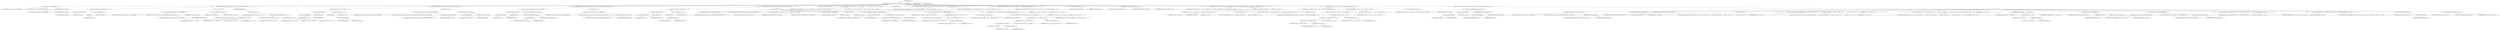 digraph "execute" {  
"76" [label = <(METHOD,execute)<SUB>81</SUB>> ]
"10" [label = <(PARAM,this)<SUB>81</SUB>> ]
"77" [label = <(BLOCK,&lt;empty&gt;,&lt;empty&gt;)<SUB>81</SUB>> ]
"78" [label = <(log,log(&quot;P4Label exec:&quot;, Project.MSG_INFO))<SUB>82</SUB>> ]
"9" [label = <(IDENTIFIER,this,log(&quot;P4Label exec:&quot;, Project.MSG_INFO))<SUB>82</SUB>> ]
"79" [label = <(LITERAL,&quot;P4Label exec:&quot;,log(&quot;P4Label exec:&quot;, Project.MSG_INFO))<SUB>82</SUB>> ]
"80" [label = <(&lt;operator&gt;.fieldAccess,Project.MSG_INFO)<SUB>82</SUB>> ]
"81" [label = <(IDENTIFIER,Project,log(&quot;P4Label exec:&quot;, Project.MSG_INFO))<SUB>82</SUB>> ]
"82" [label = <(FIELD_IDENTIFIER,MSG_INFO,MSG_INFO)<SUB>82</SUB>> ]
"83" [label = <(CONTROL_STRUCTURE,if (P4View == null || P4View.length() &lt; 1),if (P4View == null || P4View.length() &lt; 1))<SUB>84</SUB>> ]
"84" [label = <(&lt;operator&gt;.logicalOr,P4View == null || P4View.length() &lt; 1)<SUB>84</SUB>> ]
"85" [label = <(&lt;operator&gt;.equals,P4View == null)<SUB>84</SUB>> ]
"86" [label = <(IDENTIFIER,P4View,P4View == null)<SUB>84</SUB>> ]
"87" [label = <(LITERAL,null,P4View == null)<SUB>84</SUB>> ]
"88" [label = <(&lt;operator&gt;.lessThan,P4View.length() &lt; 1)<SUB>84</SUB>> ]
"89" [label = <(length,length())<SUB>84</SUB>> ]
"90" [label = <(IDENTIFIER,P4View,length())<SUB>84</SUB>> ]
"91" [label = <(LITERAL,1,P4View.length() &lt; 1)<SUB>84</SUB>> ]
"92" [label = <(BLOCK,&lt;empty&gt;,&lt;empty&gt;)<SUB>84</SUB>> ]
"93" [label = <(log,log(&quot;View not set, assuming //depot/...&quot;, Project.MSG_WARN))<SUB>85</SUB>> ]
"11" [label = <(IDENTIFIER,this,log(&quot;View not set, assuming //depot/...&quot;, Project.MSG_WARN))<SUB>85</SUB>> ]
"94" [label = <(LITERAL,&quot;View not set, assuming //depot/...&quot;,log(&quot;View not set, assuming //depot/...&quot;, Project.MSG_WARN))<SUB>85</SUB>> ]
"95" [label = <(&lt;operator&gt;.fieldAccess,Project.MSG_WARN)<SUB>85</SUB>> ]
"96" [label = <(IDENTIFIER,Project,log(&quot;View not set, assuming //depot/...&quot;, Project.MSG_WARN))<SUB>85</SUB>> ]
"97" [label = <(FIELD_IDENTIFIER,MSG_WARN,MSG_WARN)<SUB>85</SUB>> ]
"98" [label = <(&lt;operator&gt;.assignment,P4View = &quot;//depot/...&quot;)<SUB>86</SUB>> ]
"99" [label = <(IDENTIFIER,P4View,P4View = &quot;//depot/...&quot;)<SUB>86</SUB>> ]
"100" [label = <(LITERAL,&quot;//depot/...&quot;,P4View = &quot;//depot/...&quot;)<SUB>86</SUB>> ]
"101" [label = <(CONTROL_STRUCTURE,else,else)<SUB>87</SUB>> ]
"102" [label = <(BLOCK,&lt;empty&gt;,&lt;empty&gt;)<SUB>87</SUB>> ]
"103" [label = <(&lt;operator&gt;.assignment,P4View = replace(P4View, &quot;:&quot;, &quot;\n\t&quot;))<SUB>88</SUB>> ]
"104" [label = <(IDENTIFIER,P4View,P4View = replace(P4View, &quot;:&quot;, &quot;\n\t&quot;))<SUB>88</SUB>> ]
"105" [label = <(replace,replace(P4View, &quot;:&quot;, &quot;\n\t&quot;))<SUB>88</SUB>> ]
"106" [label = <(IDENTIFIER,StringUtils,replace(P4View, &quot;:&quot;, &quot;\n\t&quot;))<SUB>88</SUB>> ]
"107" [label = <(IDENTIFIER,P4View,replace(P4View, &quot;:&quot;, &quot;\n\t&quot;))<SUB>88</SUB>> ]
"108" [label = <(LITERAL,&quot;:&quot;,replace(P4View, &quot;:&quot;, &quot;\n\t&quot;))<SUB>88</SUB>> ]
"109" [label = <(LITERAL,&quot;\n\t&quot;,replace(P4View, &quot;:&quot;, &quot;\n\t&quot;))<SUB>88</SUB>> ]
"110" [label = <(&lt;operator&gt;.assignment,P4View = replace(P4View, &quot;;&quot;, &quot;\n\t&quot;))<SUB>89</SUB>> ]
"111" [label = <(IDENTIFIER,P4View,P4View = replace(P4View, &quot;;&quot;, &quot;\n\t&quot;))<SUB>89</SUB>> ]
"112" [label = <(replace,replace(P4View, &quot;;&quot;, &quot;\n\t&quot;))<SUB>89</SUB>> ]
"113" [label = <(IDENTIFIER,StringUtils,replace(P4View, &quot;;&quot;, &quot;\n\t&quot;))<SUB>89</SUB>> ]
"114" [label = <(IDENTIFIER,P4View,replace(P4View, &quot;;&quot;, &quot;\n\t&quot;))<SUB>89</SUB>> ]
"115" [label = <(LITERAL,&quot;;&quot;,replace(P4View, &quot;;&quot;, &quot;\n\t&quot;))<SUB>89</SUB>> ]
"116" [label = <(LITERAL,&quot;\n\t&quot;,replace(P4View, &quot;;&quot;, &quot;\n\t&quot;))<SUB>89</SUB>> ]
"117" [label = <(CONTROL_STRUCTURE,if (desc == null || desc.length() &lt; 1),if (desc == null || desc.length() &lt; 1))<SUB>92</SUB>> ]
"118" [label = <(&lt;operator&gt;.logicalOr,desc == null || desc.length() &lt; 1)<SUB>92</SUB>> ]
"119" [label = <(&lt;operator&gt;.equals,desc == null)<SUB>92</SUB>> ]
"120" [label = <(&lt;operator&gt;.fieldAccess,this.desc)<SUB>92</SUB>> ]
"121" [label = <(IDENTIFIER,this,desc == null)<SUB>92</SUB>> ]
"122" [label = <(FIELD_IDENTIFIER,desc,desc)<SUB>92</SUB>> ]
"123" [label = <(LITERAL,null,desc == null)<SUB>92</SUB>> ]
"124" [label = <(&lt;operator&gt;.lessThan,desc.length() &lt; 1)<SUB>92</SUB>> ]
"125" [label = <(length,desc.length())<SUB>92</SUB>> ]
"126" [label = <(&lt;operator&gt;.fieldAccess,this.desc)<SUB>92</SUB>> ]
"127" [label = <(IDENTIFIER,this,desc.length())<SUB>92</SUB>> ]
"128" [label = <(FIELD_IDENTIFIER,desc,desc)<SUB>92</SUB>> ]
"129" [label = <(LITERAL,1,desc.length() &lt; 1)<SUB>92</SUB>> ]
"130" [label = <(BLOCK,&lt;empty&gt;,&lt;empty&gt;)<SUB>92</SUB>> ]
"131" [label = <(log,log(&quot;Label Description not set, assuming 'AntLabel'&quot;, Project.MSG_WARN))<SUB>93</SUB>> ]
"12" [label = <(IDENTIFIER,this,log(&quot;Label Description not set, assuming 'AntLabel'&quot;, Project.MSG_WARN))<SUB>93</SUB>> ]
"132" [label = <(LITERAL,&quot;Label Description not set, assuming 'AntLabel'&quot;,log(&quot;Label Description not set, assuming 'AntLabel'&quot;, Project.MSG_WARN))<SUB>93</SUB>> ]
"133" [label = <(&lt;operator&gt;.fieldAccess,Project.MSG_WARN)<SUB>94</SUB>> ]
"134" [label = <(IDENTIFIER,Project,log(&quot;Label Description not set, assuming 'AntLabel'&quot;, Project.MSG_WARN))<SUB>94</SUB>> ]
"135" [label = <(FIELD_IDENTIFIER,MSG_WARN,MSG_WARN)<SUB>94</SUB>> ]
"136" [label = <(&lt;operator&gt;.assignment,this.desc = &quot;AntLabel&quot;)<SUB>95</SUB>> ]
"137" [label = <(&lt;operator&gt;.fieldAccess,this.desc)<SUB>95</SUB>> ]
"138" [label = <(IDENTIFIER,this,this.desc = &quot;AntLabel&quot;)<SUB>95</SUB>> ]
"139" [label = <(FIELD_IDENTIFIER,desc,desc)<SUB>95</SUB>> ]
"140" [label = <(LITERAL,&quot;AntLabel&quot;,this.desc = &quot;AntLabel&quot;)<SUB>95</SUB>> ]
"141" [label = <(CONTROL_STRUCTURE,if (lock != null &amp;&amp; !lock.equalsIgnoreCase(&quot;locked&quot;)),if (lock != null &amp;&amp; !lock.equalsIgnoreCase(&quot;locked&quot;)))<SUB>98</SUB>> ]
"142" [label = <(&lt;operator&gt;.logicalAnd,lock != null &amp;&amp; !lock.equalsIgnoreCase(&quot;locked&quot;))<SUB>98</SUB>> ]
"143" [label = <(&lt;operator&gt;.notEquals,lock != null)<SUB>98</SUB>> ]
"144" [label = <(&lt;operator&gt;.fieldAccess,this.lock)<SUB>98</SUB>> ]
"145" [label = <(IDENTIFIER,this,lock != null)<SUB>98</SUB>> ]
"146" [label = <(FIELD_IDENTIFIER,lock,lock)<SUB>98</SUB>> ]
"147" [label = <(LITERAL,null,lock != null)<SUB>98</SUB>> ]
"148" [label = <(&lt;operator&gt;.logicalNot,!lock.equalsIgnoreCase(&quot;locked&quot;))<SUB>98</SUB>> ]
"149" [label = <(equalsIgnoreCase,lock.equalsIgnoreCase(&quot;locked&quot;))<SUB>98</SUB>> ]
"150" [label = <(&lt;operator&gt;.fieldAccess,this.lock)<SUB>98</SUB>> ]
"151" [label = <(IDENTIFIER,this,lock.equalsIgnoreCase(&quot;locked&quot;))<SUB>98</SUB>> ]
"152" [label = <(FIELD_IDENTIFIER,lock,lock)<SUB>98</SUB>> ]
"153" [label = <(LITERAL,&quot;locked&quot;,lock.equalsIgnoreCase(&quot;locked&quot;))<SUB>98</SUB>> ]
"154" [label = <(BLOCK,&lt;empty&gt;,&lt;empty&gt;)<SUB>98</SUB>> ]
"155" [label = <(log,log(&quot;lock attribute invalid - ignoring&quot;, Project.MSG_WARN))<SUB>99</SUB>> ]
"13" [label = <(IDENTIFIER,this,log(&quot;lock attribute invalid - ignoring&quot;, Project.MSG_WARN))<SUB>99</SUB>> ]
"156" [label = <(LITERAL,&quot;lock attribute invalid - ignoring&quot;,log(&quot;lock attribute invalid - ignoring&quot;, Project.MSG_WARN))<SUB>99</SUB>> ]
"157" [label = <(&lt;operator&gt;.fieldAccess,Project.MSG_WARN)<SUB>99</SUB>> ]
"158" [label = <(IDENTIFIER,Project,log(&quot;lock attribute invalid - ignoring&quot;, Project.MSG_WARN))<SUB>99</SUB>> ]
"159" [label = <(FIELD_IDENTIFIER,MSG_WARN,MSG_WARN)<SUB>99</SUB>> ]
"160" [label = <(CONTROL_STRUCTURE,if (name == null || name.length() &lt; 1),if (name == null || name.length() &lt; 1))<SUB>102</SUB>> ]
"161" [label = <(&lt;operator&gt;.logicalOr,name == null || name.length() &lt; 1)<SUB>102</SUB>> ]
"162" [label = <(&lt;operator&gt;.equals,name == null)<SUB>102</SUB>> ]
"163" [label = <(&lt;operator&gt;.fieldAccess,this.name)<SUB>102</SUB>> ]
"164" [label = <(IDENTIFIER,this,name == null)<SUB>102</SUB>> ]
"165" [label = <(FIELD_IDENTIFIER,name,name)<SUB>102</SUB>> ]
"166" [label = <(LITERAL,null,name == null)<SUB>102</SUB>> ]
"167" [label = <(&lt;operator&gt;.lessThan,name.length() &lt; 1)<SUB>102</SUB>> ]
"168" [label = <(length,name.length())<SUB>102</SUB>> ]
"169" [label = <(&lt;operator&gt;.fieldAccess,this.name)<SUB>102</SUB>> ]
"170" [label = <(IDENTIFIER,this,name.length())<SUB>102</SUB>> ]
"171" [label = <(FIELD_IDENTIFIER,name,name)<SUB>102</SUB>> ]
"172" [label = <(LITERAL,1,name.length() &lt; 1)<SUB>102</SUB>> ]
"173" [label = <(BLOCK,&lt;empty&gt;,&lt;empty&gt;)<SUB>102</SUB>> ]
"15" [label = <(LOCAL,SimpleDateFormat formatter: java.text.SimpleDateFormat)> ]
"174" [label = <(&lt;operator&gt;.assignment,SimpleDateFormat formatter = new SimpleDateFormat(&quot;yyyy.MM.dd-hh:mm&quot;))<SUB>103</SUB>> ]
"175" [label = <(IDENTIFIER,formatter,SimpleDateFormat formatter = new SimpleDateFormat(&quot;yyyy.MM.dd-hh:mm&quot;))<SUB>103</SUB>> ]
"176" [label = <(&lt;operator&gt;.alloc,new SimpleDateFormat(&quot;yyyy.MM.dd-hh:mm&quot;))<SUB>104</SUB>> ]
"177" [label = <(&lt;init&gt;,new SimpleDateFormat(&quot;yyyy.MM.dd-hh:mm&quot;))<SUB>104</SUB>> ]
"14" [label = <(IDENTIFIER,formatter,new SimpleDateFormat(&quot;yyyy.MM.dd-hh:mm&quot;))<SUB>103</SUB>> ]
"178" [label = <(LITERAL,&quot;yyyy.MM.dd-hh:mm&quot;,new SimpleDateFormat(&quot;yyyy.MM.dd-hh:mm&quot;))<SUB>104</SUB>> ]
"17" [label = <(LOCAL,Date now: java.util.Date)> ]
"179" [label = <(&lt;operator&gt;.assignment,Date now = new Date())<SUB>105</SUB>> ]
"180" [label = <(IDENTIFIER,now,Date now = new Date())<SUB>105</SUB>> ]
"181" [label = <(&lt;operator&gt;.alloc,new Date())<SUB>105</SUB>> ]
"182" [label = <(&lt;init&gt;,new Date())<SUB>105</SUB>> ]
"16" [label = <(IDENTIFIER,now,new Date())<SUB>105</SUB>> ]
"183" [label = <(&lt;operator&gt;.assignment,this.name = &quot;AntLabel-&quot; + formatter.format(now))<SUB>106</SUB>> ]
"184" [label = <(&lt;operator&gt;.fieldAccess,this.name)<SUB>106</SUB>> ]
"185" [label = <(IDENTIFIER,this,this.name = &quot;AntLabel-&quot; + formatter.format(now))<SUB>106</SUB>> ]
"186" [label = <(FIELD_IDENTIFIER,name,name)<SUB>106</SUB>> ]
"187" [label = <(&lt;operator&gt;.addition,&quot;AntLabel-&quot; + formatter.format(now))<SUB>106</SUB>> ]
"188" [label = <(LITERAL,&quot;AntLabel-&quot;,&quot;AntLabel-&quot; + formatter.format(now))<SUB>106</SUB>> ]
"189" [label = <(format,formatter.format(now))<SUB>106</SUB>> ]
"190" [label = <(IDENTIFIER,formatter,formatter.format(now))<SUB>106</SUB>> ]
"191" [label = <(IDENTIFIER,now,formatter.format(now))<SUB>106</SUB>> ]
"192" [label = <(log,log(&quot;name not set, assuming '&quot; + name + &quot;'&quot;, Project.MSG_WARN))<SUB>107</SUB>> ]
"18" [label = <(IDENTIFIER,this,log(&quot;name not set, assuming '&quot; + name + &quot;'&quot;, Project.MSG_WARN))<SUB>107</SUB>> ]
"193" [label = <(&lt;operator&gt;.addition,&quot;name not set, assuming '&quot; + name + &quot;'&quot;)<SUB>107</SUB>> ]
"194" [label = <(&lt;operator&gt;.addition,&quot;name not set, assuming '&quot; + name)<SUB>107</SUB>> ]
"195" [label = <(LITERAL,&quot;name not set, assuming '&quot;,&quot;name not set, assuming '&quot; + name)<SUB>107</SUB>> ]
"196" [label = <(&lt;operator&gt;.fieldAccess,this.name)<SUB>107</SUB>> ]
"197" [label = <(IDENTIFIER,this,&quot;name not set, assuming '&quot; + name)<SUB>107</SUB>> ]
"198" [label = <(FIELD_IDENTIFIER,name,name)<SUB>107</SUB>> ]
"199" [label = <(LITERAL,&quot;'&quot;,&quot;name not set, assuming '&quot; + name + &quot;'&quot;)<SUB>107</SUB>> ]
"200" [label = <(&lt;operator&gt;.fieldAccess,Project.MSG_WARN)<SUB>107</SUB>> ]
"201" [label = <(IDENTIFIER,Project,log(&quot;name not set, assuming '&quot; + name + &quot;'&quot;, Project.MSG_WARN))<SUB>107</SUB>> ]
"202" [label = <(FIELD_IDENTIFIER,MSG_WARN,MSG_WARN)<SUB>107</SUB>> ]
"203" [label = <(LOCAL,String newLabel: java.lang.String)> ]
"204" [label = <(&lt;operator&gt;.assignment,String newLabel = &quot;Label: &quot; + name + &quot;\nDescription: &quot; + desc + &quot;\nOptions: unlocked&quot; + &quot;\nView: \n\t&quot; + P4View)<SUB>112</SUB>> ]
"205" [label = <(IDENTIFIER,newLabel,String newLabel = &quot;Label: &quot; + name + &quot;\nDescription: &quot; + desc + &quot;\nOptions: unlocked&quot; + &quot;\nView: \n\t&quot; + P4View)<SUB>112</SUB>> ]
"206" [label = <(&lt;operator&gt;.addition,&quot;Label: &quot; + name + &quot;\nDescription: &quot; + desc + &quot;\nOptions: unlocked&quot; + &quot;\nView: \n\t&quot; + P4View)<SUB>113</SUB>> ]
"207" [label = <(&lt;operator&gt;.addition,&quot;Label: &quot; + name + &quot;\nDescription: &quot; + desc + &quot;\nOptions: unlocked&quot; + &quot;\nView: \n\t&quot;)<SUB>113</SUB>> ]
"208" [label = <(&lt;operator&gt;.addition,&quot;Label: &quot; + name + &quot;\nDescription: &quot; + desc + &quot;\nOptions: unlocked&quot;)<SUB>113</SUB>> ]
"209" [label = <(&lt;operator&gt;.addition,&quot;Label: &quot; + name + &quot;\nDescription: &quot; + desc)<SUB>113</SUB>> ]
"210" [label = <(&lt;operator&gt;.addition,&quot;Label: &quot; + name + &quot;\nDescription: &quot;)<SUB>113</SUB>> ]
"211" [label = <(&lt;operator&gt;.addition,&quot;Label: &quot; + name)<SUB>113</SUB>> ]
"212" [label = <(LITERAL,&quot;Label: &quot;,&quot;Label: &quot; + name)<SUB>113</SUB>> ]
"213" [label = <(&lt;operator&gt;.fieldAccess,this.name)<SUB>113</SUB>> ]
"214" [label = <(IDENTIFIER,this,&quot;Label: &quot; + name)<SUB>113</SUB>> ]
"215" [label = <(FIELD_IDENTIFIER,name,name)<SUB>113</SUB>> ]
"216" [label = <(LITERAL,&quot;\nDescription: &quot;,&quot;Label: &quot; + name + &quot;\nDescription: &quot;)<SUB>114</SUB>> ]
"217" [label = <(&lt;operator&gt;.fieldAccess,this.desc)<SUB>114</SUB>> ]
"218" [label = <(IDENTIFIER,this,&quot;Label: &quot; + name + &quot;\nDescription: &quot; + desc)<SUB>114</SUB>> ]
"219" [label = <(FIELD_IDENTIFIER,desc,desc)<SUB>114</SUB>> ]
"220" [label = <(LITERAL,&quot;\nOptions: unlocked&quot;,&quot;Label: &quot; + name + &quot;\nDescription: &quot; + desc + &quot;\nOptions: unlocked&quot;)<SUB>115</SUB>> ]
"221" [label = <(LITERAL,&quot;\nView: \n\t&quot;,&quot;Label: &quot; + name + &quot;\nDescription: &quot; + desc + &quot;\nOptions: unlocked&quot; + &quot;\nView: \n\t&quot;)<SUB>116</SUB>> ]
"222" [label = <(IDENTIFIER,P4View,&quot;Label: &quot; + name + &quot;\nDescription: &quot; + desc + &quot;\nOptions: unlocked&quot; + &quot;\nView: \n\t&quot; + P4View)<SUB>116</SUB>> ]
"20" [label = <(LOCAL,P4Handler handler: ANY)> ]
"223" [label = <(&lt;operator&gt;.assignment,ANY handler = new P4HandlerAdapter() {\012\012    public void process(String line) {\012        log(line, Project.MSG_VERBOSE);\012    }\012})<SUB>118</SUB>> ]
"224" [label = <(IDENTIFIER,handler,ANY handler = new P4HandlerAdapter() {\012\012    public void process(String line) {\012        log(line, Project.MSG_VERBOSE);\012    }\012})<SUB>118</SUB>> ]
"225" [label = <(&lt;operator&gt;.alloc,new P4HandlerAdapter() {\012\012    public void process(String line) {\012        log(line, Project.MSG_VERBOSE);\012    }\012})<SUB>118</SUB>> ]
"226" [label = <(&lt;init&gt;,new P4HandlerAdapter() {\012\012    public void process(String line) {\012        log(line, Project.MSG_VERBOSE);\012    }\012})<SUB>118</SUB>> ]
"19" [label = <(IDENTIFIER,handler,new P4HandlerAdapter() {\012\012    public void process(String line) {\012        log(line, Project.MSG_VERBOSE);\012    }\012})<SUB>118</SUB>> ]
"227" [label = <(setOutput,setOutput(newLabel))<SUB>124</SUB>> ]
"228" [label = <(IDENTIFIER,handler,setOutput(newLabel))<SUB>124</SUB>> ]
"229" [label = <(IDENTIFIER,newLabel,setOutput(newLabel))<SUB>124</SUB>> ]
"230" [label = <(execP4Command,execP4Command(&quot;label -i&quot;, handler))<SUB>126</SUB>> ]
"21" [label = <(IDENTIFIER,this,execP4Command(&quot;label -i&quot;, handler))<SUB>126</SUB>> ]
"231" [label = <(LITERAL,&quot;label -i&quot;,execP4Command(&quot;label -i&quot;, handler))<SUB>126</SUB>> ]
"232" [label = <(IDENTIFIER,handler,execP4Command(&quot;label -i&quot;, handler))<SUB>126</SUB>> ]
"233" [label = <(execP4Command,execP4Command(&quot;labelsync -l &quot; + name, new P4HandlerAdapter() {\012\012    public void process(String line) {\012        log(line, Project.MSG_VERBOSE);\012    }\012}))<SUB>128</SUB>> ]
"22" [label = <(IDENTIFIER,this,execP4Command(&quot;labelsync -l &quot; + name, new P4HandlerAdapter() {\012\012    public void process(String line) {\012        log(line, Project.MSG_VERBOSE);\012    }\012}))<SUB>128</SUB>> ]
"234" [label = <(&lt;operator&gt;.addition,&quot;labelsync -l &quot; + name)<SUB>128</SUB>> ]
"235" [label = <(LITERAL,&quot;labelsync -l &quot;,&quot;labelsync -l &quot; + name)<SUB>128</SUB>> ]
"236" [label = <(&lt;operator&gt;.fieldAccess,this.name)<SUB>128</SUB>> ]
"237" [label = <(IDENTIFIER,this,&quot;labelsync -l &quot; + name)<SUB>128</SUB>> ]
"238" [label = <(FIELD_IDENTIFIER,name,name)<SUB>128</SUB>> ]
"239" [label = <(BLOCK,&lt;empty&gt;,&lt;empty&gt;)<SUB>128</SUB>> ]
"240" [label = <(&lt;operator&gt;.assignment,&lt;empty&gt;)> ]
"241" [label = <(IDENTIFIER,$obj3,&lt;empty&gt;)> ]
"242" [label = <(&lt;operator&gt;.alloc,new P4HandlerAdapter() {\012\012    public void process(String line) {\012        log(line, Project.MSG_VERBOSE);\012    }\012})<SUB>128</SUB>> ]
"243" [label = <(&lt;init&gt;,new P4HandlerAdapter() {\012\012    public void process(String line) {\012        log(line, Project.MSG_VERBOSE);\012    }\012})<SUB>128</SUB>> ]
"244" [label = <(IDENTIFIER,$obj3,new P4HandlerAdapter() {\012\012    public void process(String line) {\012        log(line, Project.MSG_VERBOSE);\012    }\012})> ]
"245" [label = <(IDENTIFIER,$obj3,&lt;empty&gt;)> ]
"246" [label = <(log,log(&quot;Created Label &quot; + name + &quot; (&quot; + desc + &quot;) with view:\n&quot; + P4View, Project.MSG_INFO))<SUB>135</SUB>> ]
"23" [label = <(IDENTIFIER,this,log(&quot;Created Label &quot; + name + &quot; (&quot; + desc + &quot;) with view:\n&quot; + P4View, Project.MSG_INFO))<SUB>135</SUB>> ]
"247" [label = <(&lt;operator&gt;.addition,&quot;Created Label &quot; + name + &quot; (&quot; + desc + &quot;) with view:\n&quot; + P4View)<SUB>135</SUB>> ]
"248" [label = <(&lt;operator&gt;.addition,&quot;Created Label &quot; + name + &quot; (&quot; + desc + &quot;) with view:\n&quot;)<SUB>135</SUB>> ]
"249" [label = <(&lt;operator&gt;.addition,&quot;Created Label &quot; + name + &quot; (&quot; + desc)<SUB>135</SUB>> ]
"250" [label = <(&lt;operator&gt;.addition,&quot;Created Label &quot; + name + &quot; (&quot;)<SUB>135</SUB>> ]
"251" [label = <(&lt;operator&gt;.addition,&quot;Created Label &quot; + name)<SUB>135</SUB>> ]
"252" [label = <(LITERAL,&quot;Created Label &quot;,&quot;Created Label &quot; + name)<SUB>135</SUB>> ]
"253" [label = <(&lt;operator&gt;.fieldAccess,this.name)<SUB>135</SUB>> ]
"254" [label = <(IDENTIFIER,this,&quot;Created Label &quot; + name)<SUB>135</SUB>> ]
"255" [label = <(FIELD_IDENTIFIER,name,name)<SUB>135</SUB>> ]
"256" [label = <(LITERAL,&quot; (&quot;,&quot;Created Label &quot; + name + &quot; (&quot;)<SUB>135</SUB>> ]
"257" [label = <(&lt;operator&gt;.fieldAccess,this.desc)<SUB>135</SUB>> ]
"258" [label = <(IDENTIFIER,this,&quot;Created Label &quot; + name + &quot; (&quot; + desc)<SUB>135</SUB>> ]
"259" [label = <(FIELD_IDENTIFIER,desc,desc)<SUB>135</SUB>> ]
"260" [label = <(LITERAL,&quot;) with view:\n&quot;,&quot;Created Label &quot; + name + &quot; (&quot; + desc + &quot;) with view:\n&quot;)<SUB>135</SUB>> ]
"261" [label = <(IDENTIFIER,P4View,&quot;Created Label &quot; + name + &quot; (&quot; + desc + &quot;) with view:\n&quot; + P4View)<SUB>135</SUB>> ]
"262" [label = <(&lt;operator&gt;.fieldAccess,Project.MSG_INFO)<SUB>136</SUB>> ]
"263" [label = <(IDENTIFIER,Project,log(&quot;Created Label &quot; + name + &quot; (&quot; + desc + &quot;) with view:\n&quot; + P4View, Project.MSG_INFO))<SUB>136</SUB>> ]
"264" [label = <(FIELD_IDENTIFIER,MSG_INFO,MSG_INFO)<SUB>136</SUB>> ]
"265" [label = <(CONTROL_STRUCTURE,if (lock != null &amp;&amp; lock.equalsIgnoreCase(&quot;locked&quot;)),if (lock != null &amp;&amp; lock.equalsIgnoreCase(&quot;locked&quot;)))<SUB>139</SUB>> ]
"266" [label = <(&lt;operator&gt;.logicalAnd,lock != null &amp;&amp; lock.equalsIgnoreCase(&quot;locked&quot;))<SUB>139</SUB>> ]
"267" [label = <(&lt;operator&gt;.notEquals,lock != null)<SUB>139</SUB>> ]
"268" [label = <(&lt;operator&gt;.fieldAccess,this.lock)<SUB>139</SUB>> ]
"269" [label = <(IDENTIFIER,this,lock != null)<SUB>139</SUB>> ]
"270" [label = <(FIELD_IDENTIFIER,lock,lock)<SUB>139</SUB>> ]
"271" [label = <(LITERAL,null,lock != null)<SUB>139</SUB>> ]
"272" [label = <(equalsIgnoreCase,lock.equalsIgnoreCase(&quot;locked&quot;))<SUB>139</SUB>> ]
"273" [label = <(&lt;operator&gt;.fieldAccess,this.lock)<SUB>139</SUB>> ]
"274" [label = <(IDENTIFIER,this,lock.equalsIgnoreCase(&quot;locked&quot;))<SUB>139</SUB>> ]
"275" [label = <(FIELD_IDENTIFIER,lock,lock)<SUB>139</SUB>> ]
"276" [label = <(LITERAL,&quot;locked&quot;,lock.equalsIgnoreCase(&quot;locked&quot;))<SUB>139</SUB>> ]
"277" [label = <(BLOCK,&lt;empty&gt;,&lt;empty&gt;)<SUB>139</SUB>> ]
"278" [label = <(log,log(&quot;Modifying lock status to 'locked'&quot;, Project.MSG_INFO))<SUB>141</SUB>> ]
"24" [label = <(IDENTIFIER,this,log(&quot;Modifying lock status to 'locked'&quot;, Project.MSG_INFO))<SUB>141</SUB>> ]
"279" [label = <(LITERAL,&quot;Modifying lock status to 'locked'&quot;,log(&quot;Modifying lock status to 'locked'&quot;, Project.MSG_INFO))<SUB>141</SUB>> ]
"280" [label = <(&lt;operator&gt;.fieldAccess,Project.MSG_INFO)<SUB>141</SUB>> ]
"281" [label = <(IDENTIFIER,Project,log(&quot;Modifying lock status to 'locked'&quot;, Project.MSG_INFO))<SUB>141</SUB>> ]
"282" [label = <(FIELD_IDENTIFIER,MSG_INFO,MSG_INFO)<SUB>141</SUB>> ]
"26" [label = <(LOCAL,StringBuffer labelSpec: java.lang.StringBuffer)> ]
"283" [label = <(&lt;operator&gt;.assignment,StringBuffer labelSpec = new StringBuffer())<SUB>143</SUB>> ]
"284" [label = <(IDENTIFIER,labelSpec,StringBuffer labelSpec = new StringBuffer())<SUB>143</SUB>> ]
"285" [label = <(&lt;operator&gt;.alloc,new StringBuffer())<SUB>143</SUB>> ]
"286" [label = <(&lt;init&gt;,new StringBuffer())<SUB>143</SUB>> ]
"25" [label = <(IDENTIFIER,labelSpec,new StringBuffer())<SUB>143</SUB>> ]
"287" [label = <(&lt;operator&gt;.assignment,handler = new P4HandlerAdapter() {\012\012    public void process(String line) {\012        log(line, Project.MSG_VERBOSE);\012        if (util.match(&quot;/^Options:/&quot;, line)) {\012            line = &quot;Options: &quot; + lock;\012        }\012        labelSpec.append(line + &quot;\n&quot;);\012    }\012})<SUB>149</SUB>> ]
"288" [label = <(IDENTIFIER,handler,handler = new P4HandlerAdapter() {\012\012    public void process(String line) {\012        log(line, Project.MSG_VERBOSE);\012        if (util.match(&quot;/^Options:/&quot;, line)) {\012            line = &quot;Options: &quot; + lock;\012        }\012        labelSpec.append(line + &quot;\n&quot;);\012    }\012})<SUB>149</SUB>> ]
"289" [label = <(&lt;operator&gt;.alloc,new P4HandlerAdapter() {\012\012    public void process(String line) {\012        log(line, Project.MSG_VERBOSE);\012        if (util.match(&quot;/^Options:/&quot;, line)) {\012            line = &quot;Options: &quot; + lock;\012        }\012        labelSpec.append(line + &quot;\n&quot;);\012    }\012})<SUB>149</SUB>> ]
"290" [label = <(&lt;init&gt;,new P4HandlerAdapter() {\012\012    public void process(String line) {\012        log(line, Project.MSG_VERBOSE);\012        if (util.match(&quot;/^Options:/&quot;, line)) {\012            line = &quot;Options: &quot; + lock;\012        }\012        labelSpec.append(line + &quot;\n&quot;);\012    }\012})<SUB>149</SUB>> ]
"27" [label = <(IDENTIFIER,handler,new P4HandlerAdapter() {\012\012    public void process(String line) {\012        log(line, Project.MSG_VERBOSE);\012        if (util.match(&quot;/^Options:/&quot;, line)) {\012            line = &quot;Options: &quot; + lock;\012        }\012        labelSpec.append(line + &quot;\n&quot;);\012    }\012})<SUB>149</SUB>> ]
"291" [label = <(execP4Command,execP4Command(&quot;label -o &quot; + name, handler))<SUB>162</SUB>> ]
"28" [label = <(IDENTIFIER,this,execP4Command(&quot;label -o &quot; + name, handler))<SUB>162</SUB>> ]
"292" [label = <(&lt;operator&gt;.addition,&quot;label -o &quot; + name)<SUB>162</SUB>> ]
"293" [label = <(LITERAL,&quot;label -o &quot;,&quot;label -o &quot; + name)<SUB>162</SUB>> ]
"294" [label = <(&lt;operator&gt;.fieldAccess,this.name)<SUB>162</SUB>> ]
"295" [label = <(IDENTIFIER,this,&quot;label -o &quot; + name)<SUB>162</SUB>> ]
"296" [label = <(FIELD_IDENTIFIER,name,name)<SUB>162</SUB>> ]
"297" [label = <(IDENTIFIER,handler,execP4Command(&quot;label -o &quot; + name, handler))<SUB>162</SUB>> ]
"298" [label = <(log,log(labelSpec.toString(), Project.MSG_DEBUG))<SUB>163</SUB>> ]
"29" [label = <(IDENTIFIER,this,log(labelSpec.toString(), Project.MSG_DEBUG))<SUB>163</SUB>> ]
"299" [label = <(toString,labelSpec.toString())<SUB>163</SUB>> ]
"300" [label = <(IDENTIFIER,labelSpec,labelSpec.toString())<SUB>163</SUB>> ]
"301" [label = <(&lt;operator&gt;.fieldAccess,Project.MSG_DEBUG)<SUB>163</SUB>> ]
"302" [label = <(IDENTIFIER,Project,log(labelSpec.toString(), Project.MSG_DEBUG))<SUB>163</SUB>> ]
"303" [label = <(FIELD_IDENTIFIER,MSG_DEBUG,MSG_DEBUG)<SUB>163</SUB>> ]
"304" [label = <(log,log(&quot;Now locking label...&quot;, Project.MSG_VERBOSE))<SUB>165</SUB>> ]
"30" [label = <(IDENTIFIER,this,log(&quot;Now locking label...&quot;, Project.MSG_VERBOSE))<SUB>165</SUB>> ]
"305" [label = <(LITERAL,&quot;Now locking label...&quot;,log(&quot;Now locking label...&quot;, Project.MSG_VERBOSE))<SUB>165</SUB>> ]
"306" [label = <(&lt;operator&gt;.fieldAccess,Project.MSG_VERBOSE)<SUB>165</SUB>> ]
"307" [label = <(IDENTIFIER,Project,log(&quot;Now locking label...&quot;, Project.MSG_VERBOSE))<SUB>165</SUB>> ]
"308" [label = <(FIELD_IDENTIFIER,MSG_VERBOSE,MSG_VERBOSE)<SUB>165</SUB>> ]
"309" [label = <(&lt;operator&gt;.assignment,handler = new P4HandlerAdapter() {\012\012    public void process(String line) {\012        log(line, Project.MSG_VERBOSE);\012    }\012})<SUB>166</SUB>> ]
"310" [label = <(IDENTIFIER,handler,handler = new P4HandlerAdapter() {\012\012    public void process(String line) {\012        log(line, Project.MSG_VERBOSE);\012    }\012})<SUB>166</SUB>> ]
"311" [label = <(&lt;operator&gt;.alloc,new P4HandlerAdapter() {\012\012    public void process(String line) {\012        log(line, Project.MSG_VERBOSE);\012    }\012})<SUB>166</SUB>> ]
"312" [label = <(&lt;init&gt;,new P4HandlerAdapter() {\012\012    public void process(String line) {\012        log(line, Project.MSG_VERBOSE);\012    }\012})<SUB>166</SUB>> ]
"31" [label = <(IDENTIFIER,handler,new P4HandlerAdapter() {\012\012    public void process(String line) {\012        log(line, Project.MSG_VERBOSE);\012    }\012})<SUB>166</SUB>> ]
"313" [label = <(setOutput,setOutput(labelSpec.toString()))<SUB>172</SUB>> ]
"314" [label = <(IDENTIFIER,handler,setOutput(labelSpec.toString()))<SUB>172</SUB>> ]
"315" [label = <(toString,labelSpec.toString())<SUB>172</SUB>> ]
"316" [label = <(IDENTIFIER,labelSpec,labelSpec.toString())<SUB>172</SUB>> ]
"317" [label = <(execP4Command,execP4Command(&quot;label -i&quot;, handler))<SUB>173</SUB>> ]
"32" [label = <(IDENTIFIER,this,execP4Command(&quot;label -i&quot;, handler))<SUB>173</SUB>> ]
"318" [label = <(LITERAL,&quot;label -i&quot;,execP4Command(&quot;label -i&quot;, handler))<SUB>173</SUB>> ]
"319" [label = <(IDENTIFIER,handler,execP4Command(&quot;label -i&quot;, handler))<SUB>173</SUB>> ]
"320" [label = <(MODIFIER,PUBLIC)> ]
"321" [label = <(MODIFIER,VIRTUAL)> ]
"322" [label = <(METHOD_RETURN,void)<SUB>81</SUB>> ]
  "76" -> "10" 
  "76" -> "77" 
  "76" -> "320" 
  "76" -> "321" 
  "76" -> "322" 
  "77" -> "78" 
  "77" -> "83" 
  "77" -> "117" 
  "77" -> "141" 
  "77" -> "160" 
  "77" -> "203" 
  "77" -> "204" 
  "77" -> "20" 
  "77" -> "223" 
  "77" -> "226" 
  "77" -> "227" 
  "77" -> "230" 
  "77" -> "233" 
  "77" -> "246" 
  "77" -> "265" 
  "78" -> "9" 
  "78" -> "79" 
  "78" -> "80" 
  "80" -> "81" 
  "80" -> "82" 
  "83" -> "84" 
  "83" -> "92" 
  "83" -> "101" 
  "84" -> "85" 
  "84" -> "88" 
  "85" -> "86" 
  "85" -> "87" 
  "88" -> "89" 
  "88" -> "91" 
  "89" -> "90" 
  "92" -> "93" 
  "92" -> "98" 
  "93" -> "11" 
  "93" -> "94" 
  "93" -> "95" 
  "95" -> "96" 
  "95" -> "97" 
  "98" -> "99" 
  "98" -> "100" 
  "101" -> "102" 
  "102" -> "103" 
  "102" -> "110" 
  "103" -> "104" 
  "103" -> "105" 
  "105" -> "106" 
  "105" -> "107" 
  "105" -> "108" 
  "105" -> "109" 
  "110" -> "111" 
  "110" -> "112" 
  "112" -> "113" 
  "112" -> "114" 
  "112" -> "115" 
  "112" -> "116" 
  "117" -> "118" 
  "117" -> "130" 
  "118" -> "119" 
  "118" -> "124" 
  "119" -> "120" 
  "119" -> "123" 
  "120" -> "121" 
  "120" -> "122" 
  "124" -> "125" 
  "124" -> "129" 
  "125" -> "126" 
  "126" -> "127" 
  "126" -> "128" 
  "130" -> "131" 
  "130" -> "136" 
  "131" -> "12" 
  "131" -> "132" 
  "131" -> "133" 
  "133" -> "134" 
  "133" -> "135" 
  "136" -> "137" 
  "136" -> "140" 
  "137" -> "138" 
  "137" -> "139" 
  "141" -> "142" 
  "141" -> "154" 
  "142" -> "143" 
  "142" -> "148" 
  "143" -> "144" 
  "143" -> "147" 
  "144" -> "145" 
  "144" -> "146" 
  "148" -> "149" 
  "149" -> "150" 
  "149" -> "153" 
  "150" -> "151" 
  "150" -> "152" 
  "154" -> "155" 
  "155" -> "13" 
  "155" -> "156" 
  "155" -> "157" 
  "157" -> "158" 
  "157" -> "159" 
  "160" -> "161" 
  "160" -> "173" 
  "161" -> "162" 
  "161" -> "167" 
  "162" -> "163" 
  "162" -> "166" 
  "163" -> "164" 
  "163" -> "165" 
  "167" -> "168" 
  "167" -> "172" 
  "168" -> "169" 
  "169" -> "170" 
  "169" -> "171" 
  "173" -> "15" 
  "173" -> "174" 
  "173" -> "177" 
  "173" -> "17" 
  "173" -> "179" 
  "173" -> "182" 
  "173" -> "183" 
  "173" -> "192" 
  "174" -> "175" 
  "174" -> "176" 
  "177" -> "14" 
  "177" -> "178" 
  "179" -> "180" 
  "179" -> "181" 
  "182" -> "16" 
  "183" -> "184" 
  "183" -> "187" 
  "184" -> "185" 
  "184" -> "186" 
  "187" -> "188" 
  "187" -> "189" 
  "189" -> "190" 
  "189" -> "191" 
  "192" -> "18" 
  "192" -> "193" 
  "192" -> "200" 
  "193" -> "194" 
  "193" -> "199" 
  "194" -> "195" 
  "194" -> "196" 
  "196" -> "197" 
  "196" -> "198" 
  "200" -> "201" 
  "200" -> "202" 
  "204" -> "205" 
  "204" -> "206" 
  "206" -> "207" 
  "206" -> "222" 
  "207" -> "208" 
  "207" -> "221" 
  "208" -> "209" 
  "208" -> "220" 
  "209" -> "210" 
  "209" -> "217" 
  "210" -> "211" 
  "210" -> "216" 
  "211" -> "212" 
  "211" -> "213" 
  "213" -> "214" 
  "213" -> "215" 
  "217" -> "218" 
  "217" -> "219" 
  "223" -> "224" 
  "223" -> "225" 
  "226" -> "19" 
  "227" -> "228" 
  "227" -> "229" 
  "230" -> "21" 
  "230" -> "231" 
  "230" -> "232" 
  "233" -> "22" 
  "233" -> "234" 
  "233" -> "239" 
  "234" -> "235" 
  "234" -> "236" 
  "236" -> "237" 
  "236" -> "238" 
  "239" -> "240" 
  "239" -> "243" 
  "239" -> "245" 
  "240" -> "241" 
  "240" -> "242" 
  "243" -> "244" 
  "246" -> "23" 
  "246" -> "247" 
  "246" -> "262" 
  "247" -> "248" 
  "247" -> "261" 
  "248" -> "249" 
  "248" -> "260" 
  "249" -> "250" 
  "249" -> "257" 
  "250" -> "251" 
  "250" -> "256" 
  "251" -> "252" 
  "251" -> "253" 
  "253" -> "254" 
  "253" -> "255" 
  "257" -> "258" 
  "257" -> "259" 
  "262" -> "263" 
  "262" -> "264" 
  "265" -> "266" 
  "265" -> "277" 
  "266" -> "267" 
  "266" -> "272" 
  "267" -> "268" 
  "267" -> "271" 
  "268" -> "269" 
  "268" -> "270" 
  "272" -> "273" 
  "272" -> "276" 
  "273" -> "274" 
  "273" -> "275" 
  "277" -> "278" 
  "277" -> "26" 
  "277" -> "283" 
  "277" -> "286" 
  "277" -> "287" 
  "277" -> "290" 
  "277" -> "291" 
  "277" -> "298" 
  "277" -> "304" 
  "277" -> "309" 
  "277" -> "312" 
  "277" -> "313" 
  "277" -> "317" 
  "278" -> "24" 
  "278" -> "279" 
  "278" -> "280" 
  "280" -> "281" 
  "280" -> "282" 
  "283" -> "284" 
  "283" -> "285" 
  "286" -> "25" 
  "287" -> "288" 
  "287" -> "289" 
  "290" -> "27" 
  "291" -> "28" 
  "291" -> "292" 
  "291" -> "297" 
  "292" -> "293" 
  "292" -> "294" 
  "294" -> "295" 
  "294" -> "296" 
  "298" -> "29" 
  "298" -> "299" 
  "298" -> "301" 
  "299" -> "300" 
  "301" -> "302" 
  "301" -> "303" 
  "304" -> "30" 
  "304" -> "305" 
  "304" -> "306" 
  "306" -> "307" 
  "306" -> "308" 
  "309" -> "310" 
  "309" -> "311" 
  "312" -> "31" 
  "313" -> "314" 
  "313" -> "315" 
  "315" -> "316" 
  "317" -> "32" 
  "317" -> "318" 
  "317" -> "319" 
}
